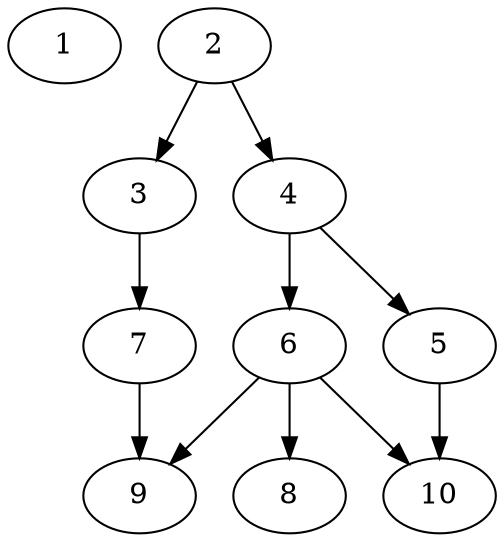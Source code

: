 // DAG automatically generated by daggen at Thu Oct  3 13:58:05 2019
// ./daggen --dot -n 10 --ccr 0.5 --fat 0.5 --regular 0.9 --density 0.6 --mindata 5242880 --maxdata 52428800 
digraph G {
  1 [size="103712768", alpha="0.08", expect_size="51856384"] 
  2 [size="54009856", alpha="0.14", expect_size="27004928"] 
  2 -> 3 [size ="27004928"]
  2 -> 4 [size ="27004928"]
  3 [size="52840448", alpha="0.11", expect_size="26420224"] 
  3 -> 7 [size ="26420224"]
  4 [size="72124416", alpha="0.06", expect_size="36062208"] 
  4 -> 5 [size ="36062208"]
  4 -> 6 [size ="36062208"]
  5 [size="19070976", alpha="0.15", expect_size="9535488"] 
  5 -> 10 [size ="9535488"]
  6 [size="33576960", alpha="0.01", expect_size="16788480"] 
  6 -> 8 [size ="16788480"]
  6 -> 9 [size ="16788480"]
  6 -> 10 [size ="16788480"]
  7 [size="94748672", alpha="0.10", expect_size="47374336"] 
  7 -> 9 [size ="47374336"]
  8 [size="42270720", alpha="0.14", expect_size="21135360"] 
  9 [size="26134528", alpha="0.16", expect_size="13067264"] 
  10 [size="63076352", alpha="0.10", expect_size="31538176"] 
}
